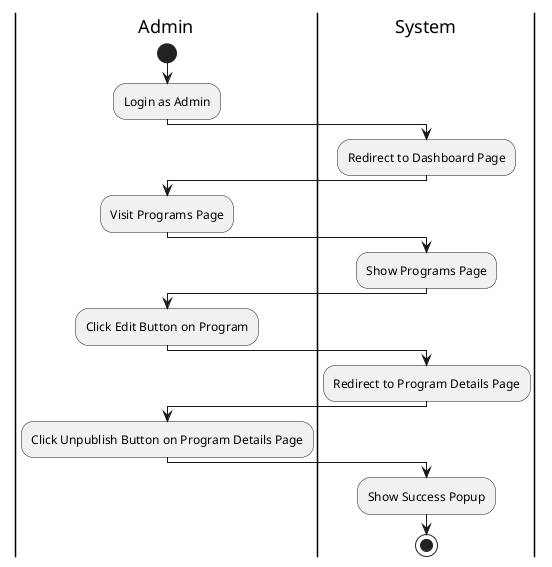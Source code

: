 @startuml UnpublishProgram
|Admin|
start
:Login as Admin;
|System|
:Redirect to Dashboard Page;
|Admin|
:Visit Programs Page;
|System|
:Show Programs Page;
|Admin|
:Click Edit Button on Program;
|System|
:Redirect to Program Details Page;
|Admin|
:Click Unpublish Button on Program Details Page;
|System|
:Show Success Popup;
stop
@enduml
